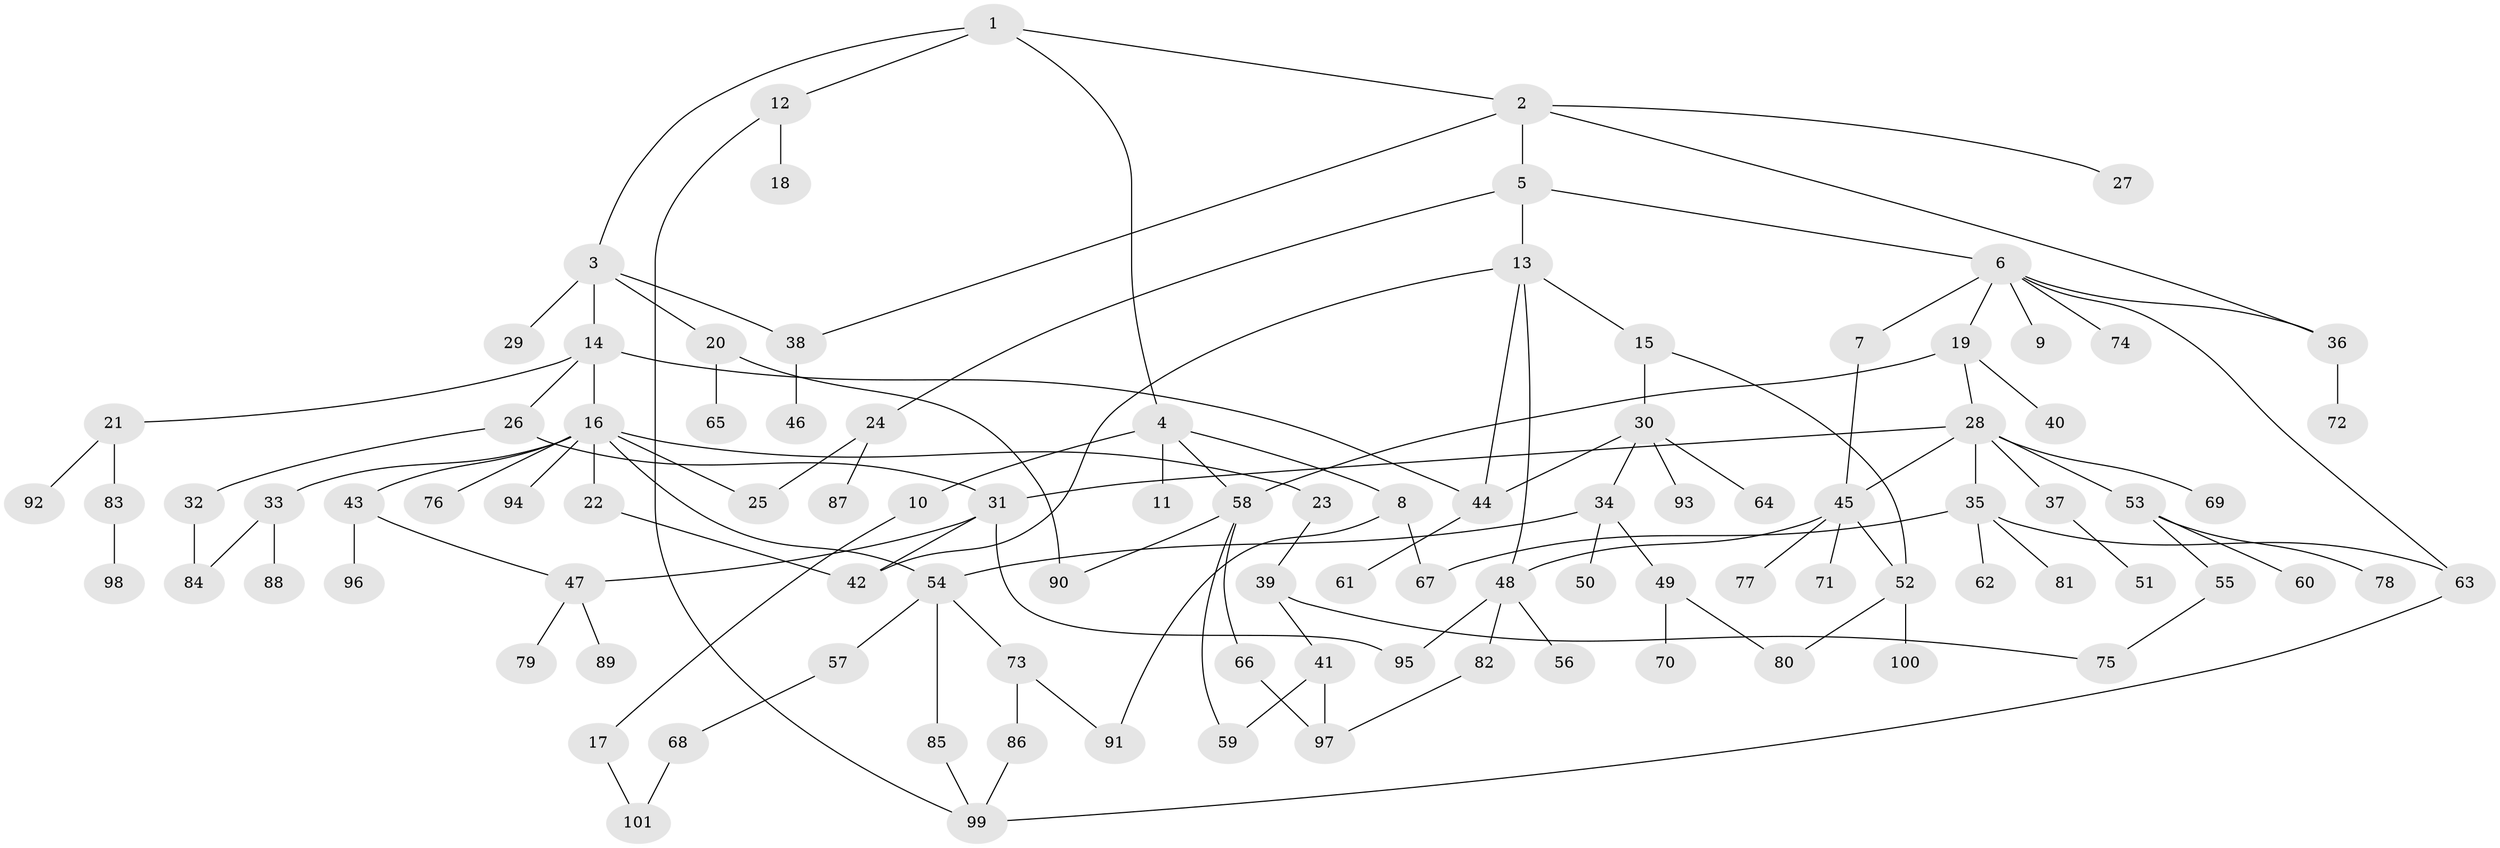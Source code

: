 // Generated by graph-tools (version 1.1) at 2025/49/03/09/25 03:49:18]
// undirected, 101 vertices, 129 edges
graph export_dot {
graph [start="1"]
  node [color=gray90,style=filled];
  1;
  2;
  3;
  4;
  5;
  6;
  7;
  8;
  9;
  10;
  11;
  12;
  13;
  14;
  15;
  16;
  17;
  18;
  19;
  20;
  21;
  22;
  23;
  24;
  25;
  26;
  27;
  28;
  29;
  30;
  31;
  32;
  33;
  34;
  35;
  36;
  37;
  38;
  39;
  40;
  41;
  42;
  43;
  44;
  45;
  46;
  47;
  48;
  49;
  50;
  51;
  52;
  53;
  54;
  55;
  56;
  57;
  58;
  59;
  60;
  61;
  62;
  63;
  64;
  65;
  66;
  67;
  68;
  69;
  70;
  71;
  72;
  73;
  74;
  75;
  76;
  77;
  78;
  79;
  80;
  81;
  82;
  83;
  84;
  85;
  86;
  87;
  88;
  89;
  90;
  91;
  92;
  93;
  94;
  95;
  96;
  97;
  98;
  99;
  100;
  101;
  1 -- 2;
  1 -- 3;
  1 -- 4;
  1 -- 12;
  2 -- 5;
  2 -- 27;
  2 -- 36;
  2 -- 38;
  3 -- 14;
  3 -- 20;
  3 -- 29;
  3 -- 38;
  4 -- 8;
  4 -- 10;
  4 -- 11;
  4 -- 58;
  5 -- 6;
  5 -- 13;
  5 -- 24;
  6 -- 7;
  6 -- 9;
  6 -- 19;
  6 -- 63;
  6 -- 74;
  6 -- 36;
  7 -- 45;
  8 -- 67;
  8 -- 91;
  10 -- 17;
  12 -- 18;
  12 -- 99;
  13 -- 15;
  13 -- 48;
  13 -- 44;
  13 -- 42;
  14 -- 16;
  14 -- 21;
  14 -- 26;
  14 -- 44;
  15 -- 30;
  15 -- 52;
  16 -- 22;
  16 -- 23;
  16 -- 33;
  16 -- 43;
  16 -- 54;
  16 -- 76;
  16 -- 94;
  16 -- 25;
  17 -- 101;
  19 -- 28;
  19 -- 40;
  19 -- 58;
  20 -- 65;
  20 -- 90;
  21 -- 83;
  21 -- 92;
  22 -- 42;
  23 -- 39;
  24 -- 25;
  24 -- 87;
  26 -- 32;
  26 -- 31;
  28 -- 31;
  28 -- 35;
  28 -- 37;
  28 -- 53;
  28 -- 69;
  28 -- 45;
  30 -- 34;
  30 -- 64;
  30 -- 93;
  30 -- 44;
  31 -- 42;
  31 -- 47;
  31 -- 95;
  32 -- 84;
  33 -- 84;
  33 -- 88;
  34 -- 49;
  34 -- 50;
  34 -- 54;
  35 -- 62;
  35 -- 81;
  35 -- 67;
  35 -- 63;
  36 -- 72;
  37 -- 51;
  38 -- 46;
  39 -- 41;
  39 -- 75;
  41 -- 97;
  41 -- 59;
  43 -- 96;
  43 -- 47;
  44 -- 61;
  45 -- 71;
  45 -- 77;
  45 -- 52;
  45 -- 48;
  47 -- 79;
  47 -- 89;
  48 -- 56;
  48 -- 82;
  48 -- 95;
  49 -- 70;
  49 -- 80;
  52 -- 80;
  52 -- 100;
  53 -- 55;
  53 -- 60;
  53 -- 78;
  54 -- 57;
  54 -- 73;
  54 -- 85;
  55 -- 75;
  57 -- 68;
  58 -- 59;
  58 -- 66;
  58 -- 90;
  63 -- 99;
  66 -- 97;
  68 -- 101;
  73 -- 86;
  73 -- 91;
  82 -- 97;
  83 -- 98;
  85 -- 99;
  86 -- 99;
}
